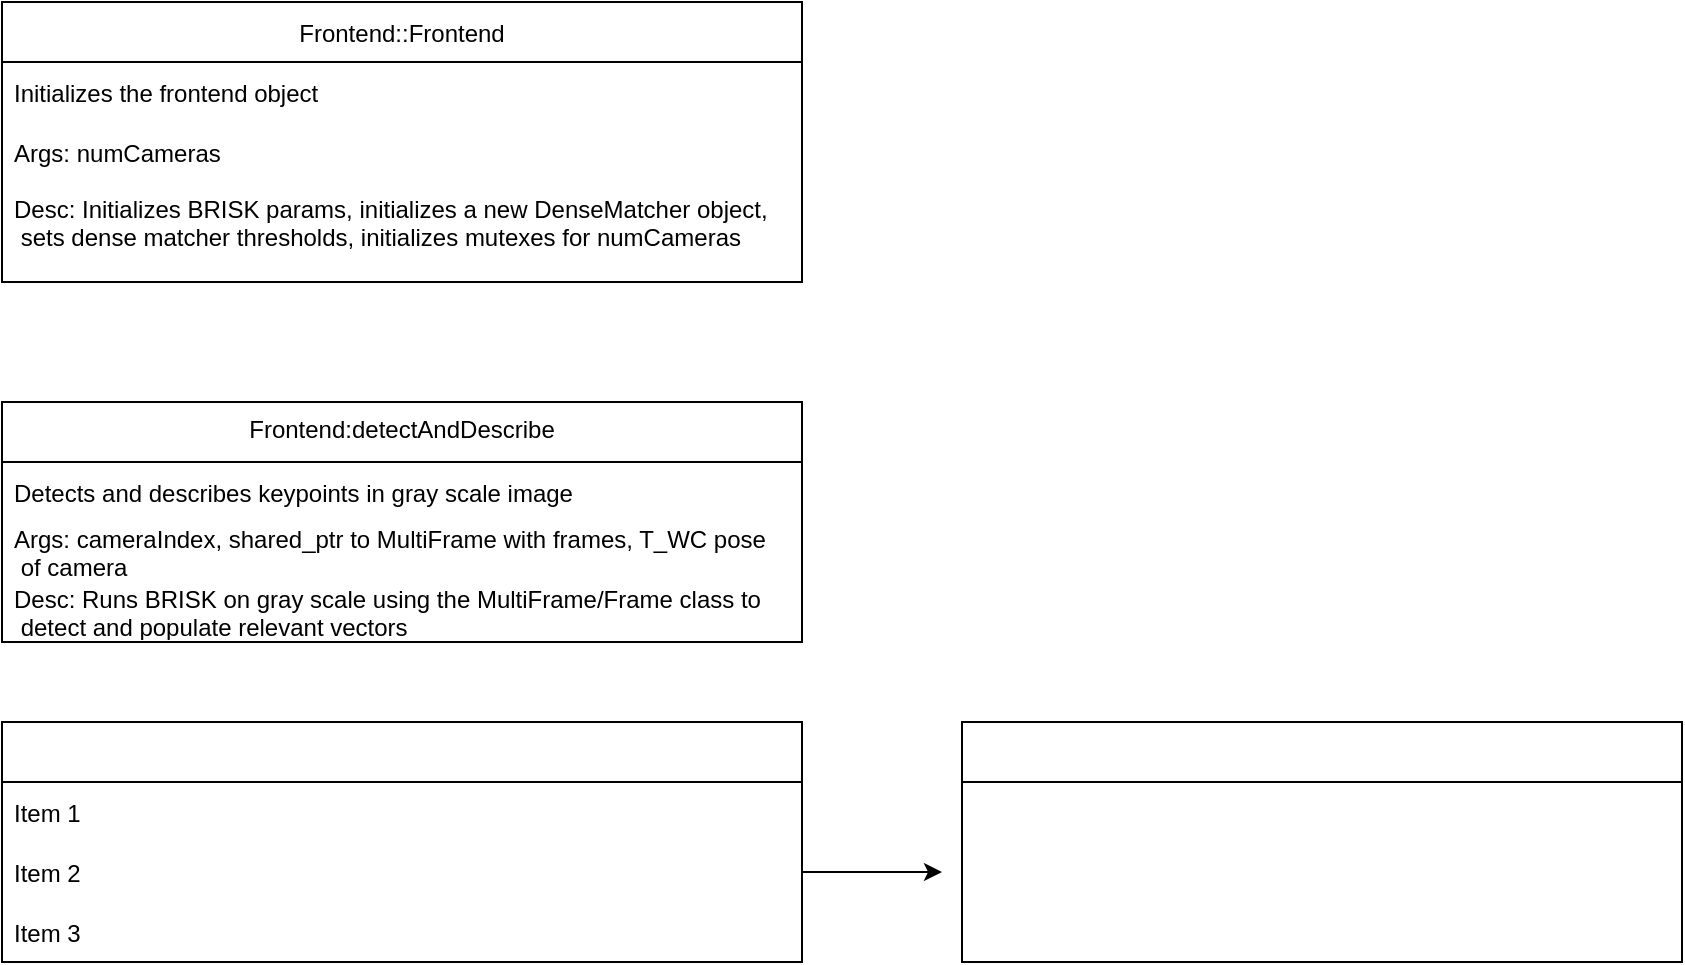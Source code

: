<mxfile version="15.5.2" type="github"><diagram id="C5RBs43oDa-KdzZeNtuy" name="Page-1"><mxGraphModel dx="1006" dy="1106" grid="1" gridSize="10" guides="1" tooltips="1" connect="1" arrows="1" fold="1" page="0" pageScale="1" pageWidth="827" pageHeight="1169" math="0" shadow="0"><root><mxCell id="WIyWlLk6GJQsqaUBKTNV-0"/><mxCell id="WIyWlLk6GJQsqaUBKTNV-1" parent="WIyWlLk6GJQsqaUBKTNV-0"/><mxCell id="2uOlfedWE954G7oTKL51-1" value="Frontend::Frontend" style="swimlane;fontStyle=0;childLayout=stackLayout;horizontal=1;startSize=30;horizontalStack=0;resizeParent=1;resizeParentMax=0;resizeLast=0;collapsible=1;marginBottom=0;" vertex="1" parent="WIyWlLk6GJQsqaUBKTNV-1"><mxGeometry x="440" y="-80" width="400" height="140" as="geometry"/></mxCell><mxCell id="2uOlfedWE954G7oTKL51-2" value="Initializes the frontend object" style="text;strokeColor=none;fillColor=none;align=left;verticalAlign=middle;spacingLeft=4;spacingRight=4;overflow=hidden;points=[[0,0.5],[1,0.5]];portConstraint=eastwest;rotatable=0;" vertex="1" parent="2uOlfedWE954G7oTKL51-1"><mxGeometry y="30" width="400" height="30" as="geometry"/></mxCell><mxCell id="2uOlfedWE954G7oTKL51-3" value="Args: numCameras" style="text;strokeColor=none;fillColor=none;align=left;verticalAlign=middle;spacingLeft=4;spacingRight=4;overflow=hidden;points=[[0,0.5],[1,0.5]];portConstraint=eastwest;rotatable=0;" vertex="1" parent="2uOlfedWE954G7oTKL51-1"><mxGeometry y="60" width="400" height="30" as="geometry"/></mxCell><mxCell id="2uOlfedWE954G7oTKL51-4" value="Desc: Initializes BRISK params, initializes a new DenseMatcher object,&#10; sets dense matcher thresholds, initializes mutexes for numCameras" style="text;strokeColor=none;fillColor=none;align=left;verticalAlign=top;spacingLeft=4;spacingRight=4;overflow=hidden;points=[[0,0.5],[1,0.5]];portConstraint=eastwest;rotatable=0;" vertex="1" parent="2uOlfedWE954G7oTKL51-1"><mxGeometry y="90" width="400" height="50" as="geometry"/></mxCell><mxCell id="2uOlfedWE954G7oTKL51-5" value="Frontend:detectAndDescribe" style="swimlane;fontStyle=0;childLayout=stackLayout;horizontal=1;startSize=30;horizontalStack=0;resizeParent=1;resizeParentMax=0;resizeLast=0;collapsible=1;marginBottom=0;verticalAlign=top;" vertex="1" parent="WIyWlLk6GJQsqaUBKTNV-1"><mxGeometry x="440" y="120" width="400" height="120" as="geometry"/></mxCell><mxCell id="2uOlfedWE954G7oTKL51-6" value="Detects and describes keypoints in gray scale image" style="text;strokeColor=none;fillColor=none;align=left;verticalAlign=middle;spacingLeft=4;spacingRight=4;overflow=hidden;points=[[0,0.5],[1,0.5]];portConstraint=eastwest;rotatable=0;" vertex="1" parent="2uOlfedWE954G7oTKL51-5"><mxGeometry y="30" width="400" height="30" as="geometry"/></mxCell><mxCell id="2uOlfedWE954G7oTKL51-7" value="Args: cameraIndex, shared_ptr to MultiFrame with frames, T_WC pose&#10; of camera " style="text;strokeColor=none;fillColor=none;align=left;verticalAlign=middle;spacingLeft=4;spacingRight=4;overflow=hidden;points=[[0,0.5],[1,0.5]];portConstraint=eastwest;rotatable=0;" vertex="1" parent="2uOlfedWE954G7oTKL51-5"><mxGeometry y="60" width="400" height="30" as="geometry"/></mxCell><mxCell id="2uOlfedWE954G7oTKL51-8" value="Desc: Runs BRISK on gray scale using the MultiFrame/Frame class to&#10; detect and populate relevant vectors" style="text;strokeColor=none;fillColor=none;align=left;verticalAlign=middle;spacingLeft=4;spacingRight=4;overflow=hidden;points=[[0,0.5],[1,0.5]];portConstraint=eastwest;rotatable=0;" vertex="1" parent="2uOlfedWE954G7oTKL51-5"><mxGeometry y="90" width="400" height="30" as="geometry"/></mxCell><mxCell id="2uOlfedWE954G7oTKL51-9" value="Frontend::dataAssociationAndInitialization" style="swimlane;fontStyle=0;childLayout=stackLayout;horizontal=1;startSize=30;horizontalStack=0;resizeParent=1;resizeParentMax=0;resizeLast=0;collapsible=1;marginBottom=0;verticalAlign=top;fontColor=#FFFFFF;" vertex="1" parent="WIyWlLk6GJQsqaUBKTNV-1"><mxGeometry x="440" y="280" width="400" height="120" as="geometry"/></mxCell><mxCell id="2uOlfedWE954G7oTKL51-10" value="Item 1" style="text;strokeColor=none;fillColor=none;align=left;verticalAlign=middle;spacingLeft=4;spacingRight=4;overflow=hidden;points=[[0,0.5],[1,0.5]];portConstraint=eastwest;rotatable=0;" vertex="1" parent="2uOlfedWE954G7oTKL51-9"><mxGeometry y="30" width="400" height="30" as="geometry"/></mxCell><mxCell id="2uOlfedWE954G7oTKL51-11" value="Item 2" style="text;strokeColor=none;fillColor=none;align=left;verticalAlign=middle;spacingLeft=4;spacingRight=4;overflow=hidden;points=[[0,0.5],[1,0.5]];portConstraint=eastwest;rotatable=0;" vertex="1" parent="2uOlfedWE954G7oTKL51-9"><mxGeometry y="60" width="400" height="30" as="geometry"/></mxCell><mxCell id="2uOlfedWE954G7oTKL51-12" value="Item 3" style="text;strokeColor=none;fillColor=none;align=left;verticalAlign=middle;spacingLeft=4;spacingRight=4;overflow=hidden;points=[[0,0.5],[1,0.5]];portConstraint=eastwest;rotatable=0;" vertex="1" parent="2uOlfedWE954G7oTKL51-9"><mxGeometry y="90" width="400" height="30" as="geometry"/></mxCell><mxCell id="2uOlfedWE954G7oTKL51-13" value="Frontend::doWeNeedANewKeyFrame" style="swimlane;fontStyle=0;childLayout=stackLayout;horizontal=1;startSize=30;horizontalStack=0;resizeParent=1;resizeParentMax=0;resizeLast=0;collapsible=1;marginBottom=0;fontColor=#FFFFFF;verticalAlign=top;" vertex="1" parent="WIyWlLk6GJQsqaUBKTNV-1"><mxGeometry x="920" y="280" width="360" height="120" as="geometry"/></mxCell><mxCell id="2uOlfedWE954G7oTKL51-14" value="Given a new frame, decide whether it is a new key-frame" style="text;strokeColor=none;fillColor=none;align=left;verticalAlign=middle;spacingLeft=4;spacingRight=4;overflow=hidden;points=[[0,0.5],[1,0.5]];portConstraint=eastwest;rotatable=0;fontColor=#FFFFFF;" vertex="1" parent="2uOlfedWE954G7oTKL51-13"><mxGeometry y="30" width="360" height="30" as="geometry"/></mxCell><mxCell id="2uOlfedWE954G7oTKL51-15" value="Item 2" style="text;strokeColor=none;fillColor=none;align=left;verticalAlign=middle;spacingLeft=4;spacingRight=4;overflow=hidden;points=[[0,0.5],[1,0.5]];portConstraint=eastwest;rotatable=0;fontColor=#FFFFFF;" vertex="1" parent="2uOlfedWE954G7oTKL51-13"><mxGeometry y="60" width="360" height="30" as="geometry"/></mxCell><mxCell id="2uOlfedWE954G7oTKL51-16" value="Item 3" style="text;strokeColor=none;fillColor=none;align=left;verticalAlign=middle;spacingLeft=4;spacingRight=4;overflow=hidden;points=[[0,0.5],[1,0.5]];portConstraint=eastwest;rotatable=0;fontColor=#FFFFFF;" vertex="1" parent="2uOlfedWE954G7oTKL51-13"><mxGeometry y="90" width="360" height="30" as="geometry"/></mxCell><mxCell id="2uOlfedWE954G7oTKL51-17" style="edgeStyle=orthogonalEdgeStyle;rounded=0;orthogonalLoop=1;jettySize=auto;html=1;fontColor=#FFFFFF;" edge="1" parent="WIyWlLk6GJQsqaUBKTNV-1" source="2uOlfedWE954G7oTKL51-11"><mxGeometry relative="1" as="geometry"><mxPoint x="910" y="355" as="targetPoint"/></mxGeometry></mxCell></root></mxGraphModel></diagram></mxfile>